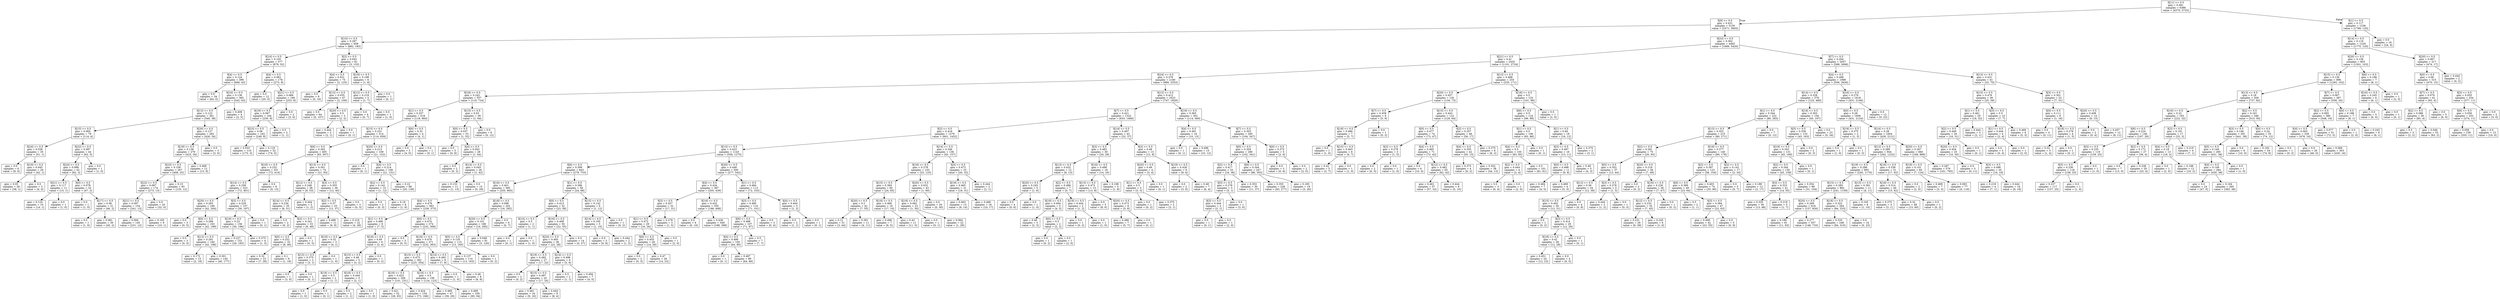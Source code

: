 digraph Tree {
node [shape=box] ;
0 [label="X[11] <= 0.5\ngini = 0.491\nsamples = 6386\nvalue = [4370, 5725]"] ;
1 [label="X[9] <= 0.5\ngini = 0.431\nsamples = 5150\nvalue = [2571, 5605]"] ;
0 -> 1 [labeldistance=2.5, labelangle=45, headlabel="True"] ;
2 [label="X[10] <= 0.5\ngini = 0.287\nsamples = 658\nvalue = [882, 185]"] ;
1 -> 2 ;
3 [label="X[14] <= 0.5\ngini = 0.105\nsamples = 577\nvalue = [879, 52]"] ;
2 -> 3 ;
4 [label="X[4] <= 0.5\ngini = 0.124\nsamples = 399\nvalue = [606, 43]"] ;
3 -> 4 ;
5 [label="gini = 0.0\nsamples = 34\nvalue = [64, 0]"] ;
4 -> 5 ;
6 [label="X[16] <= 0.5\ngini = 0.136\nsamples = 365\nvalue = [542, 43]"] ;
4 -> 6 ;
7 [label="X[13] <= 0.5\ngini = 0.123\nsamples = 361\nvalue = [540, 38]"] ;
6 -> 7 ;
8 [label="X[15] <= 0.5\ngini = 0.065\nsamples = 79\nvalue = [114, 4]"] ;
7 -> 8 ;
9 [label="X[24] <= 0.5\ngini = 0.038\nsamples = 35\nvalue = [51, 1]"] ;
8 -> 9 ;
10 [label="gini = 0.0\nsamples = 6\nvalue = [9, 0]"] ;
9 -> 10 ;
11 [label="X[19] <= 0.5\ngini = 0.045\nsamples = 29\nvalue = [42, 1]"] ;
9 -> 11 ;
12 [label="gini = 0.05\nsamples = 26\nvalue = [38, 1]"] ;
11 -> 12 ;
13 [label="gini = 0.0\nsamples = 3\nvalue = [4, 0]"] ;
11 -> 13 ;
14 [label="X[22] <= 0.5\ngini = 0.087\nsamples = 44\nvalue = [63, 3]"] ;
8 -> 14 ;
15 [label="X[24] <= 0.5\ngini = 0.088\nsamples = 43\nvalue = [62, 3]"] ;
14 -> 15 ;
16 [label="X[21] <= 0.5\ngini = 0.117\nsamples = 11\nvalue = [15, 1]"] ;
15 -> 16 ;
17 [label="gini = 0.124\nsamples = 10\nvalue = [14, 1]"] ;
16 -> 17 ;
18 [label="gini = 0.0\nsamples = 1\nvalue = [1, 0]"] ;
16 -> 18 ;
19 [label="X[0] <= 0.5\ngini = 0.078\nsamples = 32\nvalue = [47, 2]"] ;
15 -> 19 ;
20 [label="gini = 0.0\nsamples = 1\nvalue = [1, 0]"] ;
19 -> 20 ;
21 [label="X[17] <= 0.5\ngini = 0.08\nsamples = 31\nvalue = [46, 2]"] ;
19 -> 21 ;
22 [label="gini = 0.0\nsamples = 1\nvalue = [1, 0]"] ;
21 -> 22 ;
23 [label="gini = 0.081\nsamples = 30\nvalue = [45, 2]"] ;
21 -> 23 ;
24 [label="gini = 0.0\nsamples = 1\nvalue = [1, 0]"] ;
14 -> 24 ;
25 [label="X[20] <= 0.5\ngini = 0.137\nsamples = 282\nvalue = [426, 34]"] ;
7 -> 25 ;
26 [label="X[19] <= 0.5\ngini = 0.138\nsamples = 279\nvalue = [423, 34]"] ;
25 -> 26 ;
27 [label="X[23] <= 0.5\ngini = 0.109\nsamples = 267\nvalue = [408, 25]"] ;
26 -> 27 ;
28 [label="X[22] <= 0.5\ngini = 0.087\nsamples = 174\nvalue = [273, 13]"] ;
27 -> 28 ;
29 [label="X[21] <= 0.5\ngini = 0.097\nsamples = 154\nvalue = [241, 13]"] ;
28 -> 29 ;
30 [label="gini = 0.094\nsamples = 145\nvalue = [231, 12]"] ;
29 -> 30 ;
31 [label="gini = 0.165\nsamples = 9\nvalue = [10, 1]"] ;
29 -> 31 ;
32 [label="gini = 0.0\nsamples = 20\nvalue = [32, 0]"] ;
28 -> 32 ;
33 [label="gini = 0.15\nsamples = 93\nvalue = [135, 12]"] ;
27 -> 33 ;
34 [label="gini = 0.469\nsamples = 12\nvalue = [15, 9]"] ;
26 -> 34 ;
35 [label="gini = 0.0\nsamples = 3\nvalue = [3, 0]"] ;
25 -> 35 ;
36 [label="gini = 0.408\nsamples = 4\nvalue = [2, 5]"] ;
6 -> 36 ;
37 [label="X[4] <= 0.5\ngini = 0.062\nsamples = 178\nvalue = [273, 9]"] ;
3 -> 37 ;
38 [label="gini = 0.0\nsamples = 12\nvalue = [20, 0]"] ;
37 -> 38 ;
39 [label="X[21] <= 0.5\ngini = 0.066\nsamples = 166\nvalue = [253, 9]"] ;
37 -> 39 ;
40 [label="X[19] <= 0.5\ngini = 0.067\nsamples = 164\nvalue = [250, 9]"] ;
39 -> 40 ;
41 [label="X[23] <= 0.5\ngini = 0.06\nsamples = 162\nvalue = [249, 8]"] ;
40 -> 41 ;
42 [label="gini = 0.033\nsamples = 110\nvalue = [175, 3]"] ;
41 -> 42 ;
43 [label="gini = 0.119\nsamples = 52\nvalue = [74, 5]"] ;
41 -> 43 ;
44 [label="gini = 0.5\nsamples = 2\nvalue = [1, 1]"] ;
40 -> 44 ;
45 [label="gini = 0.0\nsamples = 2\nvalue = [3, 0]"] ;
39 -> 45 ;
46 [label="X[2] <= 0.5\ngini = 0.043\nsamples = 81\nvalue = [3, 133]"] ;
2 -> 46 ;
47 [label="X[4] <= 0.5\ngini = 0.031\nsamples = 75\nvalue = [2, 125]"] ;
46 -> 47 ;
48 [label="gini = 0.0\nsamples = 8\nvalue = [0, 16]"] ;
47 -> 48 ;
49 [label="X[13] <= 0.5\ngini = 0.035\nsamples = 67\nvalue = [2, 109]"] ;
47 -> 49 ;
50 [label="gini = 0.0\nsamples = 64\nvalue = [0, 107]"] ;
49 -> 50 ;
51 [label="X[20] <= 0.5\ngini = 0.5\nsamples = 3\nvalue = [2, 2]"] ;
49 -> 51 ;
52 [label="gini = 0.444\nsamples = 2\nvalue = [2, 1]"] ;
51 -> 52 ;
53 [label="gini = 0.0\nsamples = 1\nvalue = [0, 1]"] ;
51 -> 53 ;
54 [label="X[18] <= 0.5\ngini = 0.198\nsamples = 6\nvalue = [1, 8]"] ;
46 -> 54 ;
55 [label="X[12] <= 0.5\ngini = 0.219\nsamples = 5\nvalue = [1, 7]"] ;
54 -> 55 ;
56 [label="gini = 0.0\nsamples = 4\nvalue = [0, 7]"] ;
55 -> 56 ;
57 [label="gini = 0.0\nsamples = 1\nvalue = [1, 0]"] ;
55 -> 57 ;
58 [label="gini = 0.0\nsamples = 1\nvalue = [0, 1]"] ;
54 -> 58 ;
59 [label="X[23] <= 0.5\ngini = 0.362\nsamples = 4492\nvalue = [1689, 5420]"] ;
1 -> 59 ;
60 [label="X[21] <= 0.5\ngini = 0.41\nsamples = 2435\nvalue = [1101, 2724]"] ;
59 -> 60 ;
61 [label="X[24] <= 0.5\ngini = 0.378\nsamples = 2180\nvalue = [866, 2553]"] ;
60 -> 61 ;
62 [label="X[18] <= 0.5\ngini = 0.242\nsamples = 557\nvalue = [119, 724]"] ;
61 -> 62 ;
63 [label="X[1] <= 0.5\ngini = 0.257\nsamples = 518\nvalue = [118, 660]"] ;
62 -> 63 ;
64 [label="X[15] <= 0.5\ngini = 0.251\nsamples = 514\nvalue = [114, 659]"] ;
63 -> 64 ;
65 [label="X[6] <= 0.5\ngini = 0.262\nsamples = 405\nvalue = [93, 507]"] ;
64 -> 65 ;
66 [label="X[16] <= 0.5\ngini = 0.252\nsamples = 331\nvalue = [72, 414]"] ;
65 -> 66 ;
67 [label="X[14] <= 0.5\ngini = 0.258\nsamples = 323\nvalue = [72, 401]"] ;
66 -> 67 ;
68 [label="X[20] <= 0.5\ngini = 0.283\nsamples = 166\nvalue = [42, 204]"] ;
67 -> 68 ;
69 [label="gini = 0.0\nsamples = 3\nvalue = [0, 5]"] ;
68 -> 69 ;
70 [label="X[0] <= 0.5\ngini = 0.288\nsamples = 163\nvalue = [42, 199]"] ;
68 -> 70 ;
71 [label="gini = 0.0\nsamples = 3\nvalue = [0, 3]"] ;
70 -> 71 ;
72 [label="X[13] <= 0.5\ngini = 0.291\nsamples = 160\nvalue = [42, 196]"] ;
70 -> 72 ;
73 [label="gini = 0.172\nsamples = 15\nvalue = [2, 19]"] ;
72 -> 73 ;
74 [label="gini = 0.301\nsamples = 145\nvalue = [40, 177]"] ;
72 -> 74 ;
75 [label="X[5] <= 0.5\ngini = 0.229\nsamples = 157\nvalue = [30, 197]"] ;
67 -> 75 ;
76 [label="X[19] <= 0.5\ngini = 0.23\nsamples = 156\nvalue = [30, 196]"] ;
75 -> 76 ;
77 [label="gini = 0.227\nsamples = 152\nvalue = [29, 193]"] ;
76 -> 77 ;
78 [label="gini = 0.375\nsamples = 4\nvalue = [1, 3]"] ;
76 -> 78 ;
79 [label="gini = 0.0\nsamples = 1\nvalue = [0, 1]"] ;
75 -> 79 ;
80 [label="gini = 0.0\nsamples = 8\nvalue = [0, 13]"] ;
66 -> 80 ;
81 [label="X[13] <= 0.5\ngini = 0.301\nsamples = 74\nvalue = [21, 93]"] ;
65 -> 81 ;
82 [label="X[12] <= 0.5\ngini = 0.248\nsamples = 38\nvalue = [9, 53]"] ;
81 -> 82 ;
83 [label="X[14] <= 0.5\ngini = 0.234\nsamples = 35\nvalue = [8, 51]"] ;
82 -> 83 ;
84 [label="gini = 0.0\nsamples = 2\nvalue = [0, 2]"] ;
83 -> 84 ;
85 [label="X[3] <= 0.5\ngini = 0.241\nsamples = 33\nvalue = [8, 49]"] ;
83 -> 85 ;
86 [label="X[0] <= 0.5\ngini = 0.252\nsamples = 32\nvalue = [8, 46]"] ;
85 -> 86 ;
87 [label="gini = 0.32\nsamples = 23\nvalue = [7, 28]"] ;
86 -> 87 ;
88 [label="gini = 0.1\nsamples = 9\nvalue = [1, 18]"] ;
86 -> 88 ;
89 [label="gini = 0.0\nsamples = 1\nvalue = [0, 3]"] ;
85 -> 89 ;
90 [label="gini = 0.444\nsamples = 3\nvalue = [1, 2]"] ;
82 -> 90 ;
91 [label="X[3] <= 0.5\ngini = 0.355\nsamples = 36\nvalue = [12, 40]"] ;
81 -> 91 ;
92 [label="X[2] <= 0.5\ngini = 0.37\nsamples = 33\nvalue = [12, 37]"] ;
91 -> 92 ;
93 [label="gini = 0.498\nsamples = 11\nvalue = [8, 9]"] ;
92 -> 93 ;
94 [label="gini = 0.219\nsamples = 22\nvalue = [4, 28]"] ;
92 -> 94 ;
95 [label="gini = 0.0\nsamples = 3\nvalue = [0, 3]"] ;
91 -> 95 ;
96 [label="X[20] <= 0.5\ngini = 0.213\nsamples = 109\nvalue = [21, 152]"] ;
64 -> 96 ;
97 [label="gini = 0.0\nsamples = 1\nvalue = [0, 1]"] ;
96 -> 97 ;
98 [label="X[4] <= 0.5\ngini = 0.214\nsamples = 108\nvalue = [21, 151]"] ;
96 -> 98 ;
99 [label="X[2] <= 0.5\ngini = 0.142\nsamples = 10\nvalue = [1, 12]"] ;
98 -> 99 ;
100 [label="gini = 0.0\nsamples = 2\nvalue = [0, 3]"] ;
99 -> 100 ;
101 [label="gini = 0.18\nsamples = 8\nvalue = [1, 9]"] ;
99 -> 101 ;
102 [label="gini = 0.22\nsamples = 98\nvalue = [20, 139]"] ;
98 -> 102 ;
103 [label="X[6] <= 0.5\ngini = 0.32\nsamples = 4\nvalue = [4, 1]"] ;
63 -> 103 ;
104 [label="gini = 0.0\nsamples = 3\nvalue = [4, 0]"] ;
103 -> 104 ;
105 [label="gini = 0.0\nsamples = 1\nvalue = [0, 1]"] ;
103 -> 105 ;
106 [label="X[15] <= 0.5\ngini = 0.03\nsamples = 39\nvalue = [1, 64]"] ;
62 -> 106 ;
107 [label="X[0] <= 0.5\ngini = 0.037\nsamples = 33\nvalue = [1, 52]"] ;
106 -> 107 ;
108 [label="gini = 0.0\nsamples = 5\nvalue = [0, 8]"] ;
107 -> 108 ;
109 [label="X[4] <= 0.5\ngini = 0.043\nsamples = 28\nvalue = [1, 44]"] ;
107 -> 109 ;
110 [label="gini = 0.0\nsamples = 2\nvalue = [0, 2]"] ;
109 -> 110 ;
111 [label="X[14] <= 0.5\ngini = 0.045\nsamples = 26\nvalue = [1, 42]"] ;
109 -> 111 ;
112 [label="gini = 0.133\nsamples = 11\nvalue = [1, 13]"] ;
111 -> 112 ;
113 [label="gini = 0.0\nsamples = 15\nvalue = [0, 29]"] ;
111 -> 113 ;
114 [label="gini = 0.0\nsamples = 6\nvalue = [0, 12]"] ;
106 -> 114 ;
115 [label="X[12] <= 0.5\ngini = 0.412\nsamples = 1623\nvalue = [747, 1829]"] ;
61 -> 115 ;
116 [label="X[7] <= 0.5\ngini = 0.421\nsamples = 1322\nvalue = [633, 1469]"] ;
115 -> 116 ;
117 [label="X[2] <= 0.5\ngini = 0.416\nsamples = 1279\nvalue = [601, 1432]"] ;
116 -> 117 ;
118 [label="X[13] <= 0.5\ngini = 0.423\nsamples = 1143\nvalue = [556, 1275]"] ;
117 -> 118 ;
119 [label="X[6] <= 0.5\ngini = 0.399\nsamples = 643\nvalue = [279, 733]"] ;
118 -> 119 ;
120 [label="X[16] <= 0.5\ngini = 0.401\nsamples = 585\nvalue = [255, 665]"] ;
119 -> 120 ;
121 [label="X[4] <= 0.5\ngini = 0.476\nsamples = 383\nvalue = [239, 373]"] ;
120 -> 121 ;
122 [label="X[1] <= 0.5\ngini = 0.486\nsamples = 9\nvalue = [7, 5]"] ;
121 -> 122 ;
123 [label="X[19] <= 0.5\ngini = 0.32\nsamples = 3\nvalue = [4, 1]"] ;
122 -> 123 ;
124 [label="X[15] <= 0.5\ngini = 0.375\nsamples = 2\nvalue = [3, 1]"] ;
123 -> 124 ;
125 [label="gini = 0.0\nsamples = 1\nvalue = [3, 0]"] ;
124 -> 125 ;
126 [label="gini = 0.0\nsamples = 1\nvalue = [0, 1]"] ;
124 -> 126 ;
127 [label="gini = 0.0\nsamples = 1\nvalue = [1, 0]"] ;
123 -> 127 ;
128 [label="X[18] <= 0.5\ngini = 0.49\nsamples = 6\nvalue = [3, 4]"] ;
122 -> 128 ;
129 [label="X[15] <= 0.5\ngini = 0.48\nsamples = 5\nvalue = [3, 2]"] ;
128 -> 129 ;
130 [label="X[19] <= 0.5\ngini = 0.5\nsamples = 2\nvalue = [1, 1]"] ;
129 -> 130 ;
131 [label="gini = 0.0\nsamples = 1\nvalue = [1, 0]"] ;
130 -> 131 ;
132 [label="gini = 0.0\nsamples = 1\nvalue = [0, 1]"] ;
130 -> 132 ;
133 [label="X[19] <= 0.5\ngini = 0.444\nsamples = 3\nvalue = [2, 1]"] ;
129 -> 133 ;
134 [label="gini = 0.5\nsamples = 2\nvalue = [1, 1]"] ;
133 -> 134 ;
135 [label="gini = 0.0\nsamples = 1\nvalue = [1, 0]"] ;
133 -> 135 ;
136 [label="gini = 0.0\nsamples = 1\nvalue = [0, 2]"] ;
128 -> 136 ;
137 [label="X[0] <= 0.5\ngini = 0.474\nsamples = 374\nvalue = [232, 368]"] ;
121 -> 137 ;
138 [label="gini = 0.0\nsamples = 3\nvalue = [0, 5]"] ;
137 -> 138 ;
139 [label="X[18] <= 0.5\ngini = 0.476\nsamples = 371\nvalue = [232, 363]"] ;
137 -> 139 ;
140 [label="X[15] <= 0.5\ngini = 0.475\nsamples = 362\nvalue = [225, 354]"] ;
139 -> 140 ;
141 [label="X[19] <= 0.5\ngini = 0.423\nsamples = 206\nvalue = [101, 231]"] ;
140 -> 141 ;
142 [label="gini = 0.421\nsamples = 52\nvalue = [28, 65]"] ;
141 -> 142 ;
143 [label="gini = 0.424\nsamples = 154\nvalue = [73, 166]"] ;
141 -> 143 ;
144 [label="X[19] <= 0.5\ngini = 0.5\nsamples = 156\nvalue = [124, 123]"] ;
140 -> 144 ;
145 [label="gini = 0.489\nsamples = 47\nvalue = [39, 29]"] ;
144 -> 145 ;
146 [label="gini = 0.499\nsamples = 109\nvalue = [85, 94]"] ;
144 -> 146 ;
147 [label="X[14] <= 0.5\ngini = 0.492\nsamples = 9\nvalue = [7, 9]"] ;
139 -> 147 ;
148 [label="gini = 0.0\nsamples = 1\nvalue = [1, 0]"] ;
147 -> 148 ;
149 [label="gini = 0.48\nsamples = 8\nvalue = [6, 9]"] ;
147 -> 149 ;
150 [label="X[18] <= 0.5\ngini = 0.098\nsamples = 202\nvalue = [16, 292]"] ;
120 -> 150 ;
151 [label="X[20] <= 0.5\ngini = 0.101\nsamples = 196\nvalue = [16, 285]"] ;
150 -> 151 ;
152 [label="X[5] <= 0.5\ngini = 0.135\nsamples = 115\nvalue = [13, 165]"] ;
151 -> 152 ;
153 [label="gini = 0.137\nsamples = 114\nvalue = [13, 163]"] ;
152 -> 153 ;
154 [label="gini = 0.0\nsamples = 1\nvalue = [0, 2]"] ;
152 -> 154 ;
155 [label="gini = 0.048\nsamples = 81\nvalue = [3, 120]"] ;
151 -> 155 ;
156 [label="gini = 0.0\nsamples = 6\nvalue = [0, 7]"] ;
150 -> 156 ;
157 [label="X[1] <= 0.5\ngini = 0.386\nsamples = 58\nvalue = [24, 68]"] ;
119 -> 157 ;
158 [label="X[0] <= 0.5\ngini = 0.413\nsamples = 52\nvalue = [23, 56]"] ;
157 -> 158 ;
159 [label="X[14] <= 0.5\ngini = 0.5\nsamples = 2\nvalue = [1, 1]"] ;
158 -> 159 ;
160 [label="gini = 0.0\nsamples = 1\nvalue = [0, 1]"] ;
159 -> 160 ;
161 [label="gini = 0.0\nsamples = 1\nvalue = [1, 0]"] ;
159 -> 161 ;
162 [label="X[16] <= 0.5\ngini = 0.408\nsamples = 50\nvalue = [22, 55]"] ;
158 -> 162 ;
163 [label="X[20] <= 0.5\ngini = 0.493\nsamples = 36\nvalue = [22, 28]"] ;
162 -> 163 ;
164 [label="X[19] <= 0.5\ngini = 0.492\nsamples = 27\nvalue = [17, 22]"] ;
163 -> 164 ;
165 [label="gini = 0.0\nsamples = 2\nvalue = [0, 2]"] ;
164 -> 165 ;
166 [label="X[15] <= 0.5\ngini = 0.497\nsamples = 25\nvalue = [17, 20]"] ;
164 -> 166 ;
167 [label="gini = 0.461\nsamples = 16\nvalue = [9, 16]"] ;
166 -> 167 ;
168 [label="gini = 0.444\nsamples = 9\nvalue = [8, 4]"] ;
166 -> 168 ;
169 [label="X[14] <= 0.5\ngini = 0.496\nsamples = 9\nvalue = [5, 6]"] ;
163 -> 169 ;
170 [label="gini = 0.5\nsamples = 2\nvalue = [1, 1]"] ;
169 -> 170 ;
171 [label="gini = 0.494\nsamples = 7\nvalue = [4, 5]"] ;
169 -> 171 ;
172 [label="gini = 0.0\nsamples = 14\nvalue = [0, 27]"] ;
162 -> 172 ;
173 [label="X[15] <= 0.5\ngini = 0.142\nsamples = 6\nvalue = [1, 12]"] ;
157 -> 173 ;
174 [label="X[14] <= 0.5\ngini = 0.165\nsamples = 5\nvalue = [1, 10]"] ;
173 -> 174 ;
175 [label="gini = 0.0\nsamples = 3\nvalue = [0, 8]"] ;
174 -> 175 ;
176 [label="gini = 0.444\nsamples = 2\nvalue = [1, 2]"] ;
174 -> 176 ;
177 [label="gini = 0.0\nsamples = 1\nvalue = [0, 2]"] ;
173 -> 177 ;
178 [label="X[20] <= 0.5\ngini = 0.448\nsamples = 500\nvalue = [277, 542]"] ;
118 -> 178 ;
179 [label="X[4] <= 0.5\ngini = 0.434\nsamples = 387\nvalue = [205, 439]"] ;
178 -> 179 ;
180 [label="X[3] <= 0.5\ngini = 0.457\nsamples = 32\nvalue = [17, 31]"] ;
179 -> 180 ;
181 [label="X[1] <= 0.5\ngini = 0.472\nsamples = 29\nvalue = [16, 26]"] ;
180 -> 181 ;
182 [label="X[6] <= 0.5\ngini = 0.455\nsamples = 28\nvalue = [14, 26]"] ;
181 -> 182 ;
183 [label="gini = 0.0\nsamples = 2\nvalue = [0, 3]"] ;
182 -> 183 ;
184 [label="gini = 0.47\nsamples = 26\nvalue = [14, 23]"] ;
182 -> 184 ;
185 [label="gini = 0.0\nsamples = 1\nvalue = [2, 0]"] ;
181 -> 185 ;
186 [label="gini = 0.278\nsamples = 3\nvalue = [1, 5]"] ;
180 -> 186 ;
187 [label="X[19] <= 0.5\ngini = 0.432\nsamples = 355\nvalue = [188, 408]"] ;
179 -> 187 ;
188 [label="gini = 0.0\nsamples = 6\nvalue = [0, 10]"] ;
187 -> 188 ;
189 [label="gini = 0.436\nsamples = 349\nvalue = [188, 398]"] ;
187 -> 189 ;
190 [label="X[1] <= 0.5\ngini = 0.484\nsamples = 113\nvalue = [72, 103]"] ;
178 -> 190 ;
191 [label="X[3] <= 0.5\ngini = 0.485\nsamples = 110\nvalue = [71, 101]"] ;
190 -> 191 ;
192 [label="X[6] <= 0.5\ngini = 0.488\nsamples = 107\nvalue = [71, 97]"] ;
191 -> 192 ;
193 [label="X[4] <= 0.5\ngini = 0.486\nsamples = 100\nvalue = [64, 90]"] ;
192 -> 193 ;
194 [label="gini = 0.0\nsamples = 1\nvalue = [0, 1]"] ;
193 -> 194 ;
195 [label="gini = 0.487\nsamples = 99\nvalue = [64, 89]"] ;
193 -> 195 ;
196 [label="gini = 0.5\nsamples = 7\nvalue = [7, 7]"] ;
192 -> 196 ;
197 [label="gini = 0.0\nsamples = 3\nvalue = [0, 4]"] ;
191 -> 197 ;
198 [label="X[4] <= 0.5\ngini = 0.444\nsamples = 3\nvalue = [1, 2]"] ;
190 -> 198 ;
199 [label="gini = 0.5\nsamples = 2\nvalue = [1, 1]"] ;
198 -> 199 ;
200 [label="gini = 0.0\nsamples = 1\nvalue = [0, 1]"] ;
198 -> 200 ;
201 [label="X[14] <= 0.5\ngini = 0.346\nsamples = 136\nvalue = [45, 157]"] ;
117 -> 201 ;
202 [label="X[16] <= 0.5\ngini = 0.278\nsamples = 103\nvalue = [25, 125]"] ;
201 -> 202 ;
203 [label="X[15] <= 0.5\ngini = 0.394\nsamples = 60\nvalue = [24, 65]"] ;
202 -> 203 ;
204 [label="X[20] <= 0.5\ngini = 0.2\nsamples = 42\nvalue = [7, 55]"] ;
203 -> 204 ;
205 [label="gini = 0.12\nsamples = 31\nvalue = [3, 44]"] ;
204 -> 205 ;
206 [label="gini = 0.391\nsamples = 11\nvalue = [4, 11]"] ;
204 -> 206 ;
207 [label="X[19] <= 0.5\ngini = 0.466\nsamples = 18\nvalue = [17, 10]"] ;
203 -> 207 ;
208 [label="gini = 0.496\nsamples = 7\nvalue = [6, 5]"] ;
207 -> 208 ;
209 [label="gini = 0.43\nsamples = 11\nvalue = [11, 5]"] ;
207 -> 209 ;
210 [label="X[20] <= 0.5\ngini = 0.032\nsamples = 43\nvalue = [1, 60]"] ;
202 -> 210 ;
211 [label="X[19] <= 0.5\ngini = 0.062\nsamples = 23\nvalue = [1, 30]"] ;
210 -> 211 ;
212 [label="gini = 0.0\nsamples = 1\nvalue = [0, 1]"] ;
211 -> 212 ;
213 [label="gini = 0.064\nsamples = 22\nvalue = [1, 29]"] ;
211 -> 213 ;
214 [label="gini = 0.0\nsamples = 20\nvalue = [0, 30]"] ;
210 -> 214 ;
215 [label="X[4] <= 0.5\ngini = 0.473\nsamples = 33\nvalue = [20, 32]"] ;
201 -> 215 ;
216 [label="X[19] <= 0.5\ngini = 0.465\nsamples = 31\nvalue = [18, 31]"] ;
215 -> 216 ;
217 [label="gini = 0.463\nsamples = 13\nvalue = [8, 14]"] ;
216 -> 217 ;
218 [label="gini = 0.466\nsamples = 18\nvalue = [10, 17]"] ;
216 -> 218 ;
219 [label="gini = 0.444\nsamples = 2\nvalue = [2, 1]"] ;
215 -> 219 ;
220 [label="X[14] <= 0.5\ngini = 0.497\nsamples = 43\nvalue = [32, 37]"] ;
116 -> 220 ;
221 [label="X[3] <= 0.5\ngini = 0.483\nsamples = 30\nvalue = [20, 29]"] ;
220 -> 221 ;
222 [label="X[13] <= 0.5\ngini = 0.432\nsamples = 12\nvalue = [6, 13]"] ;
221 -> 222 ;
223 [label="X[20] <= 0.5\ngini = 0.245\nsamples = 5\nvalue = [1, 6]"] ;
222 -> 223 ;
224 [label="gini = 0.0\nsamples = 4\nvalue = [0, 6]"] ;
223 -> 224 ;
225 [label="gini = 0.0\nsamples = 1\nvalue = [1, 0]"] ;
223 -> 225 ;
226 [label="X[2] <= 0.5\ngini = 0.486\nsamples = 7\nvalue = [5, 7]"] ;
222 -> 226 ;
227 [label="X[19] <= 0.5\ngini = 0.494\nsamples = 5\nvalue = [4, 5]"] ;
226 -> 227 ;
228 [label="gini = 0.48\nsamples = 3\nvalue = [2, 3]"] ;
227 -> 228 ;
229 [label="X[0] <= 0.5\ngini = 0.5\nsamples = 2\nvalue = [2, 2]"] ;
227 -> 229 ;
230 [label="gini = 0.0\nsamples = 1\nvalue = [0, 2]"] ;
229 -> 230 ;
231 [label="gini = 0.0\nsamples = 1\nvalue = [2, 0]"] ;
229 -> 231 ;
232 [label="X[19] <= 0.5\ngini = 0.444\nsamples = 2\nvalue = [1, 2]"] ;
226 -> 232 ;
233 [label="gini = 0.0\nsamples = 1\nvalue = [0, 2]"] ;
232 -> 233 ;
234 [label="gini = 0.0\nsamples = 1\nvalue = [1, 0]"] ;
232 -> 234 ;
235 [label="X[16] <= 0.5\ngini = 0.498\nsamples = 18\nvalue = [14, 16]"] ;
221 -> 235 ;
236 [label="X[13] <= 0.5\ngini = 0.472\nsamples = 13\nvalue = [13, 8]"] ;
235 -> 236 ;
237 [label="gini = 0.0\nsamples = 5\nvalue = [8, 0]"] ;
236 -> 237 ;
238 [label="X[20] <= 0.5\ngini = 0.473\nsamples = 8\nvalue = [5, 8]"] ;
236 -> 238 ;
239 [label="gini = 0.486\nsamples = 7\nvalue = [5, 7]"] ;
238 -> 239 ;
240 [label="gini = 0.0\nsamples = 1\nvalue = [0, 1]"] ;
238 -> 240 ;
241 [label="gini = 0.198\nsamples = 5\nvalue = [1, 8]"] ;
235 -> 241 ;
242 [label="X[3] <= 0.5\ngini = 0.48\nsamples = 13\nvalue = [12, 8]"] ;
220 -> 242 ;
243 [label="X[20] <= 0.5\ngini = 0.49\nsamples = 4\nvalue = [3, 4]"] ;
242 -> 243 ;
244 [label="X[1] <= 0.5\ngini = 0.5\nsamples = 3\nvalue = [3, 3]"] ;
243 -> 244 ;
245 [label="gini = 0.0\nsamples = 1\nvalue = [0, 2]"] ;
244 -> 245 ;
246 [label="gini = 0.375\nsamples = 2\nvalue = [3, 1]"] ;
244 -> 246 ;
247 [label="gini = 0.0\nsamples = 1\nvalue = [0, 1]"] ;
243 -> 247 ;
248 [label="X[19] <= 0.5\ngini = 0.426\nsamples = 9\nvalue = [9, 4]"] ;
242 -> 248 ;
249 [label="gini = 0.0\nsamples = 2\nvalue = [3, 0]"] ;
248 -> 249 ;
250 [label="gini = 0.48\nsamples = 7\nvalue = [6, 4]"] ;
248 -> 250 ;
251 [label="X[19] <= 0.5\ngini = 0.365\nsamples = 301\nvalue = [114, 360]"] ;
115 -> 251 ;
252 [label="X[4] <= 0.5\ngini = 0.491\nsamples = 16\nvalue = [10, 13]"] ;
251 -> 252 ;
253 [label="gini = 0.0\nsamples = 1\nvalue = [0, 1]"] ;
252 -> 253 ;
254 [label="gini = 0.496\nsamples = 15\nvalue = [10, 12]"] ;
252 -> 254 ;
255 [label="X[7] <= 0.5\ngini = 0.355\nsamples = 285\nvalue = [104, 347]"] ;
251 -> 255 ;
256 [label="X[0] <= 0.5\ngini = 0.354\nsamples = 280\nvalue = [102, 341]"] ;
255 -> 256 ;
257 [label="X[2] <= 0.5\ngini = 0.417\nsamples = 33\nvalue = [16, 38]"] ;
256 -> 257 ;
258 [label="X[5] <= 0.5\ngini = 0.278\nsamples = 3\nvalue = [5, 1]"] ;
257 -> 258 ;
259 [label="X[3] <= 0.5\ngini = 0.444\nsamples = 2\nvalue = [2, 1]"] ;
258 -> 259 ;
260 [label="gini = 0.0\nsamples = 1\nvalue = [0, 1]"] ;
259 -> 260 ;
261 [label="gini = 0.0\nsamples = 1\nvalue = [2, 0]"] ;
259 -> 261 ;
262 [label="gini = 0.0\nsamples = 1\nvalue = [3, 0]"] ;
258 -> 262 ;
263 [label="gini = 0.353\nsamples = 30\nvalue = [11, 37]"] ;
257 -> 263 ;
264 [label="X[6] <= 0.5\ngini = 0.344\nsamples = 247\nvalue = [86, 303]"] ;
256 -> 264 ;
265 [label="gini = 0.355\nsamples = 228\nvalue = [83, 277]"] ;
264 -> 265 ;
266 [label="gini = 0.185\nsamples = 19\nvalue = [3, 26]"] ;
264 -> 266 ;
267 [label="X[0] <= 0.5\ngini = 0.375\nsamples = 5\nvalue = [2, 6]"] ;
255 -> 267 ;
268 [label="gini = 0.0\nsamples = 3\nvalue = [0, 6]"] ;
267 -> 268 ;
269 [label="gini = 0.0\nsamples = 2\nvalue = [2, 0]"] ;
267 -> 269 ;
270 [label="X[13] <= 0.5\ngini = 0.488\nsamples = 255\nvalue = [235, 171]"] ;
60 -> 270 ;
271 [label="X[20] <= 0.5\ngini = 0.457\nsamples = 130\nvalue = [134, 73]"] ;
270 -> 271 ;
272 [label="X[7] <= 0.5\ngini = 0.459\nsamples = 8\nvalue = [5, 9]"] ;
271 -> 272 ;
273 [label="X[18] <= 0.5\ngini = 0.486\nsamples = 7\nvalue = [5, 7]"] ;
272 -> 273 ;
274 [label="gini = 0.0\nsamples = 1\nvalue = [1, 0]"] ;
273 -> 274 ;
275 [label="X[15] <= 0.5\ngini = 0.463\nsamples = 6\nvalue = [4, 7]"] ;
273 -> 275 ;
276 [label="gini = 0.42\nsamples = 5\nvalue = [3, 7]"] ;
275 -> 276 ;
277 [label="gini = 0.0\nsamples = 1\nvalue = [1, 0]"] ;
275 -> 277 ;
278 [label="gini = 0.0\nsamples = 1\nvalue = [0, 2]"] ;
272 -> 278 ;
279 [label="X[15] <= 0.5\ngini = 0.443\nsamples = 122\nvalue = [129, 64]"] ;
271 -> 279 ;
280 [label="X[0] <= 0.5\ngini = 0.477\nsamples = 74\nvalue = [73, 47]"] ;
279 -> 280 ;
281 [label="X[3] <= 0.5\ngini = 0.278\nsamples = 3\nvalue = [1, 5]"] ;
280 -> 281 ;
282 [label="gini = 0.0\nsamples = 2\nvalue = [0, 5]"] ;
281 -> 282 ;
283 [label="gini = 0.0\nsamples = 1\nvalue = [1, 0]"] ;
281 -> 283 ;
284 [label="X[4] <= 0.5\ngini = 0.465\nsamples = 71\nvalue = [72, 42]"] ;
280 -> 284 ;
285 [label="gini = 0.0\nsamples = 6\nvalue = [10, 0]"] ;
284 -> 285 ;
286 [label="X[12] <= 0.5\ngini = 0.482\nsamples = 65\nvalue = [62, 42]"] ;
284 -> 286 ;
287 [label="gini = 0.461\nsamples = 57\nvalue = [57, 32]"] ;
286 -> 287 ;
288 [label="gini = 0.444\nsamples = 8\nvalue = [5, 10]"] ;
286 -> 288 ;
289 [label="X[2] <= 0.5\ngini = 0.357\nsamples = 48\nvalue = [56, 17]"] ;
279 -> 289 ;
290 [label="X[4] <= 0.5\ngini = 0.355\nsamples = 42\nvalue = [50, 15]"] ;
289 -> 290 ;
291 [label="gini = 0.375\nsamples = 4\nvalue = [6, 2]"] ;
290 -> 291 ;
292 [label="gini = 0.352\nsamples = 38\nvalue = [44, 13]"] ;
290 -> 292 ;
293 [label="gini = 0.375\nsamples = 6\nvalue = [6, 2]"] ;
289 -> 293 ;
294 [label="X[18] <= 0.5\ngini = 0.5\nsamples = 125\nvalue = [101, 98]"] ;
270 -> 294 ;
295 [label="X[6] <= 0.5\ngini = 0.5\nsamples = 124\nvalue = [99, 98]"] ;
294 -> 295 ;
296 [label="X[1] <= 0.5\ngini = 0.5\nsamples = 106\nvalue = [83, 86]"] ;
295 -> 296 ;
297 [label="X[4] <= 0.5\ngini = 0.5\nsamples = 105\nvalue = [83, 85]"] ;
296 -> 297 ;
298 [label="X[2] <= 0.5\ngini = 0.444\nsamples = 4\nvalue = [2, 4]"] ;
297 -> 298 ;
299 [label="gini = 0.0\nsamples = 3\nvalue = [0, 4]"] ;
298 -> 299 ;
300 [label="gini = 0.0\nsamples = 1\nvalue = [2, 0]"] ;
298 -> 300 ;
301 [label="gini = 0.5\nsamples = 101\nvalue = [81, 81]"] ;
297 -> 301 ;
302 [label="gini = 0.0\nsamples = 1\nvalue = [0, 1]"] ;
296 -> 302 ;
303 [label="X[1] <= 0.5\ngini = 0.49\nsamples = 18\nvalue = [16, 12]"] ;
295 -> 303 ;
304 [label="X[3] <= 0.5\ngini = 0.497\nsamples = 16\nvalue = [13, 11]"] ;
303 -> 304 ;
305 [label="X[0] <= 0.5\ngini = 0.498\nsamples = 11\nvalue = [9, 8]"] ;
304 -> 305 ;
306 [label="gini = 0.494\nsamples = 7\nvalue = [4, 5]"] ;
305 -> 306 ;
307 [label="gini = 0.469\nsamples = 4\nvalue = [5, 3]"] ;
305 -> 307 ;
308 [label="gini = 0.49\nsamples = 5\nvalue = [4, 3]"] ;
304 -> 308 ;
309 [label="gini = 0.375\nsamples = 2\nvalue = [3, 1]"] ;
303 -> 309 ;
310 [label="gini = 0.0\nsamples = 1\nvalue = [2, 0]"] ;
294 -> 310 ;
311 [label="X[7] <= 0.5\ngini = 0.294\nsamples = 2057\nvalue = [588, 2696]"] ;
59 -> 311 ;
312 [label="X[4] <= 0.5\ngini = 0.288\nsamples = 1996\nvalue = [556, 2626]"] ;
311 -> 312 ;
313 [label="X[14] <= 0.5\ngini = 0.328\nsamples = 378\nvalue = [125, 480]"] ;
312 -> 313 ;
314 [label="X[1] <= 0.5\ngini = 0.344\nsamples = 222\nvalue = [80, 283]"] ;
313 -> 314 ;
315 [label="X[13] <= 0.5\ngini = 0.352\nsamples = 215\nvalue = [80, 271]"] ;
314 -> 315 ;
316 [label="X[2] <= 0.5\ngini = 0.291\nsamples = 75\nvalue = [20, 93]"] ;
315 -> 316 ;
317 [label="X[5] <= 0.5\ngini = 0.352\nsamples = 37\nvalue = [13, 44]"] ;
316 -> 317 ;
318 [label="X[12] <= 0.5\ngini = 0.36\nsamples = 34\nvalue = [12, 39]"] ;
317 -> 318 ;
319 [label="X[15] <= 0.5\ngini = 0.402\nsamples = 30\nvalue = [12, 31]"] ;
318 -> 319 ;
320 [label="gini = 0.0\nsamples = 1\nvalue = [0, 2]"] ;
319 -> 320 ;
321 [label="X[3] <= 0.5\ngini = 0.414\nsamples = 29\nvalue = [12, 29]"] ;
319 -> 321 ;
322 [label="X[18] <= 0.5\ngini = 0.42\nsamples = 28\nvalue = [12, 28]"] ;
321 -> 322 ;
323 [label="gini = 0.451\nsamples = 24\nvalue = [12, 23]"] ;
322 -> 323 ;
324 [label="gini = 0.0\nsamples = 4\nvalue = [0, 5]"] ;
322 -> 324 ;
325 [label="gini = 0.0\nsamples = 1\nvalue = [0, 1]"] ;
321 -> 325 ;
326 [label="gini = 0.0\nsamples = 4\nvalue = [0, 8]"] ;
318 -> 326 ;
327 [label="X[3] <= 0.5\ngini = 0.278\nsamples = 3\nvalue = [1, 5]"] ;
317 -> 327 ;
328 [label="gini = 0.444\nsamples = 2\nvalue = [1, 2]"] ;
327 -> 328 ;
329 [label="gini = 0.0\nsamples = 1\nvalue = [0, 3]"] ;
327 -> 329 ;
330 [label="X[20] <= 0.5\ngini = 0.219\nsamples = 38\nvalue = [7, 49]"] ;
316 -> 330 ;
331 [label="gini = 0.0\nsamples = 2\nvalue = [0, 2]"] ;
330 -> 331 ;
332 [label="X[16] <= 0.5\ngini = 0.226\nsamples = 36\nvalue = [7, 47]"] ;
330 -> 332 ;
333 [label="X[12] <= 0.5\ngini = 0.233\nsamples = 35\nvalue = [7, 45]"] ;
332 -> 333 ;
334 [label="gini = 0.231\nsamples = 29\nvalue = [6, 39]"] ;
333 -> 334 ;
335 [label="gini = 0.245\nsamples = 6\nvalue = [1, 6]"] ;
333 -> 335 ;
336 [label="gini = 0.0\nsamples = 1\nvalue = [0, 2]"] ;
332 -> 336 ;
337 [label="X[18] <= 0.5\ngini = 0.377\nsamples = 140\nvalue = [60, 178]"] ;
315 -> 337 ;
338 [label="X[2] <= 0.5\ngini = 0.397\nsamples = 123\nvalue = [58, 154]"] ;
337 -> 338 ;
339 [label="X[6] <= 0.5\ngini = 0.389\nsamples = 49\nvalue = [23, 64]"] ;
338 -> 339 ;
340 [label="gini = 0.5\nsamples = 2\nvalue = [1, 1]"] ;
339 -> 340 ;
341 [label="X[3] <= 0.5\ngini = 0.384\nsamples = 47\nvalue = [22, 63]"] ;
339 -> 341 ;
342 [label="gini = 0.408\nsamples = 42\nvalue = [22, 55]"] ;
341 -> 342 ;
343 [label="gini = 0.0\nsamples = 5\nvalue = [0, 8]"] ;
341 -> 343 ;
344 [label="gini = 0.403\nsamples = 74\nvalue = [35, 90]"] ;
338 -> 344 ;
345 [label="X[2] <= 0.5\ngini = 0.142\nsamples = 17\nvalue = [2, 24]"] ;
337 -> 345 ;
346 [label="gini = 0.0\nsamples = 5\nvalue = [0, 7]"] ;
345 -> 346 ;
347 [label="gini = 0.188\nsamples = 12\nvalue = [2, 17]"] ;
345 -> 347 ;
348 [label="gini = 0.0\nsamples = 7\nvalue = [0, 12]"] ;
314 -> 348 ;
349 [label="X[18] <= 0.5\ngini = 0.303\nsamples = 156\nvalue = [45, 197]"] ;
313 -> 349 ;
350 [label="X[5] <= 0.5\ngini = 0.339\nsamples = 133\nvalue = [45, 163]"] ;
349 -> 350 ;
351 [label="X[19] <= 0.5\ngini = 0.343\nsamples = 131\nvalue = [45, 160]"] ;
350 -> 351 ;
352 [label="X[2] <= 0.5\ngini = 0.344\nsamples = 130\nvalue = [45, 159]"] ;
351 -> 352 ;
353 [label="X[3] <= 0.5\ngini = 0.323\nsamples = 41\nvalue = [14, 55]"] ;
352 -> 353 ;
354 [label="gini = 0.335\nsamples = 36\nvalue = [13, 48]"] ;
353 -> 354 ;
355 [label="gini = 0.219\nsamples = 5\nvalue = [1, 7]"] ;
353 -> 355 ;
356 [label="gini = 0.354\nsamples = 89\nvalue = [31, 104]"] ;
352 -> 356 ;
357 [label="gini = 0.0\nsamples = 1\nvalue = [0, 1]"] ;
351 -> 357 ;
358 [label="gini = 0.0\nsamples = 2\nvalue = [0, 3]"] ;
350 -> 358 ;
359 [label="gini = 0.0\nsamples = 23\nvalue = [0, 34]"] ;
349 -> 359 ;
360 [label="X[16] <= 0.5\ngini = 0.279\nsamples = 1618\nvalue = [431, 2146]"] ;
312 -> 360 ;
361 [label="X[0] <= 0.5\ngini = 0.28\nsamples = 1606\nvalue = [431, 2124]"] ;
360 -> 361 ;
362 [label="X[18] <= 0.5\ngini = 0.375\nsamples = 2\nvalue = [1, 3]"] ;
361 -> 362 ;
363 [label="gini = 0.0\nsamples = 1\nvalue = [1, 0]"] ;
362 -> 363 ;
364 [label="gini = 0.0\nsamples = 1\nvalue = [0, 3]"] ;
362 -> 364 ;
365 [label="X[14] <= 0.5\ngini = 0.28\nsamples = 1604\nvalue = [430, 2121]"] ;
361 -> 365 ;
366 [label="X[12] <= 0.5\ngini = 0.289\nsamples = 944\nvalue = [262, 1232]"] ;
365 -> 366 ;
367 [label="X[19] <= 0.5\ngini = 0.286\nsamples = 893\nvalue = [245, 1170]"] ;
366 -> 367 ;
368 [label="X[15] <= 0.5\ngini = 0.285\nsamples = 882\nvalue = [241, 1159]"] ;
367 -> 368 ;
369 [label="X[20] <= 0.5\ngini = 0.268\nsamples = 618\nvalue = [157, 826]"] ;
368 -> 369 ;
370 [label="gini = 0.189\nsamples = 61\nvalue = [11, 93]"] ;
369 -> 370 ;
371 [label="gini = 0.277\nsamples = 557\nvalue = [146, 733]"] ;
369 -> 371 ;
372 [label="X[18] <= 0.5\ngini = 0.322\nsamples = 264\nvalue = [84, 333]"] ;
368 -> 372 ;
373 [label="gini = 0.335\nsamples = 248\nvalue = [84, 310]"] ;
372 -> 373 ;
374 [label="gini = 0.0\nsamples = 16\nvalue = [0, 23]"] ;
372 -> 374 ;
375 [label="X[15] <= 0.5\ngini = 0.391\nsamples = 11\nvalue = [4, 11]"] ;
367 -> 375 ;
376 [label="gini = 0.165\nsamples = 8\nvalue = [1, 10]"] ;
375 -> 376 ;
377 [label="gini = 0.375\nsamples = 3\nvalue = [3, 1]"] ;
375 -> 377 ;
378 [label="X[19] <= 0.5\ngini = 0.338\nsamples = 51\nvalue = [17, 62]"] ;
366 -> 378 ;
379 [label="X[18] <= 0.5\ngini = 0.314\nsamples = 49\nvalue = [15, 62]"] ;
378 -> 379 ;
380 [label="gini = 0.32\nsamples = 48\nvalue = [15, 60]"] ;
379 -> 380 ;
381 [label="gini = 0.0\nsamples = 1\nvalue = [0, 2]"] ;
379 -> 381 ;
382 [label="gini = 0.0\nsamples = 2\nvalue = [2, 0]"] ;
378 -> 382 ;
383 [label="X[20] <= 0.5\ngini = 0.267\nsamples = 660\nvalue = [168, 889]"] ;
365 -> 383 ;
384 [label="X[18] <= 0.5\ngini = 0.101\nsamples = 84\nvalue = [7, 124]"] ;
383 -> 384 ;
385 [label="gini = 0.469\nsamples = 7\nvalue = [3, 5]"] ;
384 -> 385 ;
386 [label="gini = 0.063\nsamples = 77\nvalue = [4, 119]"] ;
384 -> 386 ;
387 [label="gini = 0.287\nsamples = 576\nvalue = [161, 765]"] ;
383 -> 387 ;
388 [label="gini = 0.0\nsamples = 12\nvalue = [0, 22]"] ;
360 -> 388 ;
389 [label="X[13] <= 0.5\ngini = 0.431\nsamples = 61\nvalue = [32, 70]"] ;
311 -> 389 ;
390 [label="X[15] <= 0.5\ngini = 0.476\nsamples = 39\nvalue = [25, 39]"] ;
389 -> 390 ;
391 [label="X[1] <= 0.5\ngini = 0.461\nsamples = 29\nvalue = [18, 32]"] ;
390 -> 391 ;
392 [label="X[2] <= 0.5\ngini = 0.449\nsamples = 26\nvalue = [16, 31]"] ;
391 -> 392 ;
393 [label="X[20] <= 0.5\ngini = 0.454\nsamples = 25\nvalue = [16, 30]"] ;
392 -> 393 ;
394 [label="gini = 0.0\nsamples = 5\nvalue = [0, 11]"] ;
393 -> 394 ;
395 [label="X[3] <= 0.5\ngini = 0.496\nsamples = 20\nvalue = [16, 19]"] ;
393 -> 395 ;
396 [label="gini = 0.219\nsamples = 4\nvalue = [7, 1]"] ;
395 -> 396 ;
397 [label="gini = 0.444\nsamples = 16\nvalue = [9, 18]"] ;
395 -> 397 ;
398 [label="gini = 0.0\nsamples = 1\nvalue = [0, 1]"] ;
392 -> 398 ;
399 [label="gini = 0.444\nsamples = 3\nvalue = [2, 1]"] ;
391 -> 399 ;
400 [label="X[3] <= 0.5\ngini = 0.5\nsamples = 10\nvalue = [7, 7]"] ;
390 -> 400 ;
401 [label="X[1] <= 0.5\ngini = 0.444\nsamples = 4\nvalue = [2, 4]"] ;
400 -> 401 ;
402 [label="gini = 0.0\nsamples = 3\nvalue = [0, 4]"] ;
401 -> 402 ;
403 [label="gini = 0.0\nsamples = 1\nvalue = [2, 0]"] ;
401 -> 403 ;
404 [label="gini = 0.469\nsamples = 6\nvalue = [5, 3]"] ;
400 -> 404 ;
405 [label="X[3] <= 0.5\ngini = 0.301\nsamples = 22\nvalue = [7, 31]"] ;
389 -> 405 ;
406 [label="X[0] <= 0.5\ngini = 0.111\nsamples = 8\nvalue = [1, 16]"] ;
405 -> 406 ;
407 [label="gini = 0.0\nsamples = 4\nvalue = [0, 11]"] ;
406 -> 407 ;
408 [label="X[18] <= 0.5\ngini = 0.278\nsamples = 4\nvalue = [1, 5]"] ;
406 -> 408 ;
409 [label="gini = 0.32\nsamples = 3\nvalue = [1, 4]"] ;
408 -> 409 ;
410 [label="gini = 0.0\nsamples = 1\nvalue = [0, 1]"] ;
408 -> 410 ;
411 [label="X[20] <= 0.5\ngini = 0.408\nsamples = 14\nvalue = [6, 15]"] ;
405 -> 411 ;
412 [label="gini = 0.0\nsamples = 2\nvalue = [0, 4]"] ;
411 -> 412 ;
413 [label="gini = 0.457\nsamples = 12\nvalue = [6, 11]"] ;
411 -> 413 ;
414 [label="X[1] <= 0.5\ngini = 0.117\nsamples = 1236\nvalue = [1799, 120]"] ;
0 -> 414 [labeldistance=2.5, labelangle=-45, headlabel="False"] ;
415 [label="X[14] <= 0.5\ngini = 0.119\nsamples = 1220\nvalue = [1775, 120]"] ;
414 -> 415 ;
416 [label="X[20] <= 0.5\ngini = 0.136\nsamples = 903\nvalue = [1301, 103]"] ;
415 -> 416 ;
417 [label="X[15] <= 0.5\ngini = 0.136\nsamples = 896\nvalue = [1293, 102]"] ;
416 -> 417 ;
418 [label="X[13] <= 0.5\ngini = 0.18\nsamples = 509\nvalue = [737, 82]"] ;
417 -> 418 ;
419 [label="X[16] <= 0.5\ngini = 0.22\nsamples = 163\nvalue = [222, 32]"] ;
418 -> 419 ;
420 [label="X[6] <= 0.5\ngini = 0.224\nsamples = 146\nvalue = [197, 29]"] ;
419 -> 420 ;
421 [label="X[3] <= 0.5\ngini = 0.235\nsamples = 119\nvalue = [159, 25]"] ;
420 -> 421 ;
422 [label="X[5] <= 0.5\ngini = 0.236\nsamples = 118\nvalue = [158, 25]"] ;
421 -> 422 ;
423 [label="gini = 0.237\nsamples = 117\nvalue = [157, 25]"] ;
422 -> 423 ;
424 [label="gini = 0.0\nsamples = 1\nvalue = [1, 0]"] ;
422 -> 424 ;
425 [label="gini = 0.0\nsamples = 1\nvalue = [1, 0]"] ;
421 -> 425 ;
426 [label="X[2] <= 0.5\ngini = 0.172\nsamples = 27\nvalue = [38, 4]"] ;
420 -> 426 ;
427 [label="gini = 0.0\nsamples = 7\nvalue = [13, 0]"] ;
426 -> 427 ;
428 [label="gini = 0.238\nsamples = 20\nvalue = [25, 4]"] ;
426 -> 428 ;
429 [label="X[2] <= 0.5\ngini = 0.191\nsamples = 17\nvalue = [25, 3]"] ;
419 -> 429 ;
430 [label="X[4] <= 0.5\ngini = 0.18\nsamples = 13\nvalue = [18, 2]"] ;
429 -> 430 ;
431 [label="gini = 0.0\nsamples = 1\nvalue = [2, 0]"] ;
430 -> 431 ;
432 [label="gini = 0.198\nsamples = 12\nvalue = [16, 2]"] ;
430 -> 432 ;
433 [label="gini = 0.219\nsamples = 4\nvalue = [7, 1]"] ;
429 -> 433 ;
434 [label="X[2] <= 0.5\ngini = 0.161\nsamples = 346\nvalue = [515, 50]"] ;
418 -> 434 ;
435 [label="X[3] <= 0.5\ngini = 0.146\nsamples = 291\nvalue = [441, 38]"] ;
434 -> 435 ;
436 [label="X[5] <= 0.5\ngini = 0.149\nsamples = 285\nvalue = [431, 38]"] ;
435 -> 436 ;
437 [label="X[4] <= 0.5\ngini = 0.149\nsamples = 284\nvalue = [430, 38]"] ;
436 -> 437 ;
438 [label="gini = 0.0\nsamples = 24\nvalue = [47, 0]"] ;
437 -> 438 ;
439 [label="gini = 0.164\nsamples = 260\nvalue = [383, 38]"] ;
437 -> 439 ;
440 [label="gini = 0.0\nsamples = 1\nvalue = [1, 0]"] ;
436 -> 440 ;
441 [label="gini = 0.0\nsamples = 6\nvalue = [10, 0]"] ;
435 -> 441 ;
442 [label="X[4] <= 0.5\ngini = 0.24\nsamples = 55\nvalue = [74, 12]"] ;
434 -> 442 ;
443 [label="gini = 0.193\nsamples = 54\nvalue = [74, 9]"] ;
442 -> 443 ;
444 [label="gini = 0.0\nsamples = 1\nvalue = [0, 3]"] ;
442 -> 444 ;
445 [label="X[7] <= 0.5\ngini = 0.067\nsamples = 387\nvalue = [556, 20]"] ;
417 -> 445 ;
446 [label="X[2] <= 0.5\ngini = 0.065\nsamples = 380\nvalue = [548, 19]"] ;
445 -> 446 ;
447 [label="X[4] <= 0.5\ngini = 0.063\nsamples = 329\nvalue = [476, 16]"] ;
446 -> 447 ;
448 [label="gini = 0.0\nsamples = 26\nvalue = [46, 0]"] ;
447 -> 448 ;
449 [label="gini = 0.069\nsamples = 303\nvalue = [430, 16]"] ;
447 -> 449 ;
450 [label="gini = 0.077\nsamples = 51\nvalue = [72, 3]"] ;
446 -> 450 ;
451 [label="X[0] <= 0.5\ngini = 0.198\nsamples = 7\nvalue = [8, 1]"] ;
445 -> 451 ;
452 [label="gini = 0.0\nsamples = 1\nvalue = [2, 0]"] ;
451 -> 452 ;
453 [label="gini = 0.245\nsamples = 6\nvalue = [6, 1]"] ;
451 -> 453 ;
454 [label="X[6] <= 0.5\ngini = 0.198\nsamples = 7\nvalue = [8, 1]"] ;
416 -> 454 ;
455 [label="X[16] <= 0.5\ngini = 0.245\nsamples = 6\nvalue = [6, 1]"] ;
454 -> 455 ;
456 [label="gini = 0.0\nsamples = 5\nvalue = [6, 0]"] ;
455 -> 456 ;
457 [label="gini = 0.0\nsamples = 1\nvalue = [0, 1]"] ;
455 -> 457 ;
458 [label="gini = 0.0\nsamples = 1\nvalue = [2, 0]"] ;
454 -> 458 ;
459 [label="X[20] <= 0.5\ngini = 0.067\nsamples = 317\nvalue = [474, 17]"] ;
415 -> 459 ;
460 [label="X[0] <= 0.5\ngini = 0.06\nsamples = 315\nvalue = [470, 15]"] ;
459 -> 460 ;
461 [label="X[7] <= 0.5\ngini = 0.079\nsamples = 61\nvalue = [93, 4]"] ;
460 -> 461 ;
462 [label="X[2] <= 0.5\ngini = 0.086\nsamples = 56\nvalue = [85, 4]"] ;
461 -> 462 ;
463 [label="gini = 0.5\nsamples = 3\nvalue = [2, 2]"] ;
462 -> 463 ;
464 [label="gini = 0.046\nsamples = 53\nvalue = [83, 2]"] ;
462 -> 464 ;
465 [label="gini = 0.0\nsamples = 5\nvalue = [8, 0]"] ;
461 -> 465 ;
466 [label="X[5] <= 0.5\ngini = 0.055\nsamples = 254\nvalue = [377, 11]"] ;
460 -> 466 ;
467 [label="X[6] <= 0.5\ngini = 0.056\nsamples = 252\nvalue = [374, 11]"] ;
466 -> 467 ;
468 [label="gini = 0.058\nsamples = 239\nvalue = [355, 11]"] ;
467 -> 468 ;
469 [label="gini = 0.0\nsamples = 13\nvalue = [19, 0]"] ;
467 -> 469 ;
470 [label="gini = 0.0\nsamples = 2\nvalue = [3, 0]"] ;
466 -> 470 ;
471 [label="gini = 0.444\nsamples = 2\nvalue = [4, 2]"] ;
459 -> 471 ;
472 [label="gini = 0.0\nsamples = 16\nvalue = [24, 0]"] ;
414 -> 472 ;
}
